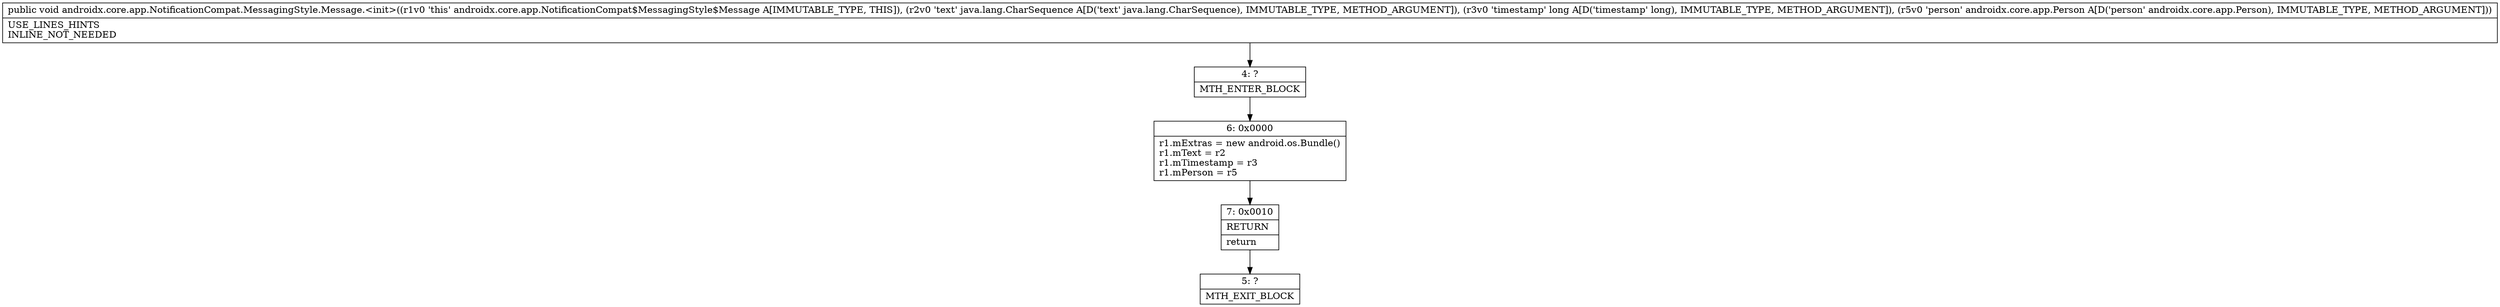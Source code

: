 digraph "CFG forandroidx.core.app.NotificationCompat.MessagingStyle.Message.\<init\>(Ljava\/lang\/CharSequence;JLandroidx\/core\/app\/Person;)V" {
Node_4 [shape=record,label="{4\:\ ?|MTH_ENTER_BLOCK\l}"];
Node_6 [shape=record,label="{6\:\ 0x0000|r1.mExtras = new android.os.Bundle()\lr1.mText = r2\lr1.mTimestamp = r3\lr1.mPerson = r5\l}"];
Node_7 [shape=record,label="{7\:\ 0x0010|RETURN\l|return\l}"];
Node_5 [shape=record,label="{5\:\ ?|MTH_EXIT_BLOCK\l}"];
MethodNode[shape=record,label="{public void androidx.core.app.NotificationCompat.MessagingStyle.Message.\<init\>((r1v0 'this' androidx.core.app.NotificationCompat$MessagingStyle$Message A[IMMUTABLE_TYPE, THIS]), (r2v0 'text' java.lang.CharSequence A[D('text' java.lang.CharSequence), IMMUTABLE_TYPE, METHOD_ARGUMENT]), (r3v0 'timestamp' long A[D('timestamp' long), IMMUTABLE_TYPE, METHOD_ARGUMENT]), (r5v0 'person' androidx.core.app.Person A[D('person' androidx.core.app.Person), IMMUTABLE_TYPE, METHOD_ARGUMENT]))  | USE_LINES_HINTS\lINLINE_NOT_NEEDED\l}"];
MethodNode -> Node_4;Node_4 -> Node_6;
Node_6 -> Node_7;
Node_7 -> Node_5;
}

